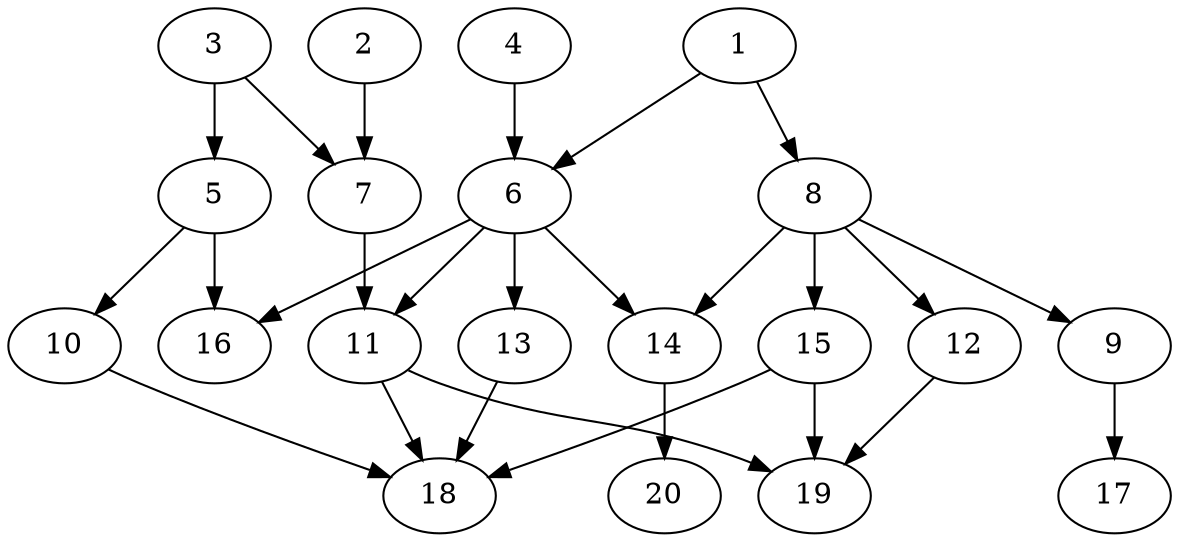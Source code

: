 // DAG automatically generated by daggen at Wed Jul 24 22:02:40 2019
// ./daggen --dot -n 20 --ccr 0.4 --fat 0.6 --regular 0.5 --density 0.5 --mindata 5242880 --maxdata 52428800 
digraph G {
  1 [size="55808000", alpha="0.18", expect_size="22323200"] 
  1 -> 6 [size ="22323200"]
  1 -> 8 [size ="22323200"]
  2 [size="35712000", alpha="0.12", expect_size="14284800"] 
  2 -> 7 [size ="14284800"]
  3 [size="124116480", alpha="0.08", expect_size="49646592"] 
  3 -> 5 [size ="49646592"]
  3 -> 7 [size ="49646592"]
  4 [size="65477120", alpha="0.03", expect_size="26190848"] 
  4 -> 6 [size ="26190848"]
  5 [size="53352960", alpha="0.03", expect_size="21341184"] 
  5 -> 10 [size ="21341184"]
  5 -> 16 [size ="21341184"]
  6 [size="118305280", alpha="0.00", expect_size="47322112"] 
  6 -> 11 [size ="47322112"]
  6 -> 13 [size ="47322112"]
  6 -> 14 [size ="47322112"]
  6 -> 16 [size ="47322112"]
  7 [size="90805760", alpha="0.13", expect_size="36322304"] 
  7 -> 11 [size ="36322304"]
  8 [size="127846400", alpha="0.02", expect_size="51138560"] 
  8 -> 9 [size ="51138560"]
  8 -> 12 [size ="51138560"]
  8 -> 14 [size ="51138560"]
  8 -> 15 [size ="51138560"]
  9 [size="51271680", alpha="0.20", expect_size="20508672"] 
  9 -> 17 [size ="20508672"]
  10 [size="72606720", alpha="0.19", expect_size="29042688"] 
  10 -> 18 [size ="29042688"]
  11 [size="30917120", alpha="0.12", expect_size="12366848"] 
  11 -> 18 [size ="12366848"]
  11 -> 19 [size ="12366848"]
  12 [size="21317120", alpha="0.20", expect_size="8526848"] 
  12 -> 19 [size ="8526848"]
  13 [size="92367360", alpha="0.02", expect_size="36946944"] 
  13 -> 18 [size ="36946944"]
  14 [size="21562880", alpha="0.08", expect_size="8625152"] 
  14 -> 20 [size ="8625152"]
  15 [size="39101440", alpha="0.10", expect_size="15640576"] 
  15 -> 18 [size ="15640576"]
  15 -> 19 [size ="15640576"]
  16 [size="58682880", alpha="0.01", expect_size="23473152"] 
  17 [size="60321280", alpha="0.06", expect_size="24128512"] 
  18 [size="19059200", alpha="0.19", expect_size="7623680"] 
  19 [size="30297600", alpha="0.03", expect_size="12119040"] 
  20 [size="28177920", alpha="0.13", expect_size="11271168"] 
}
